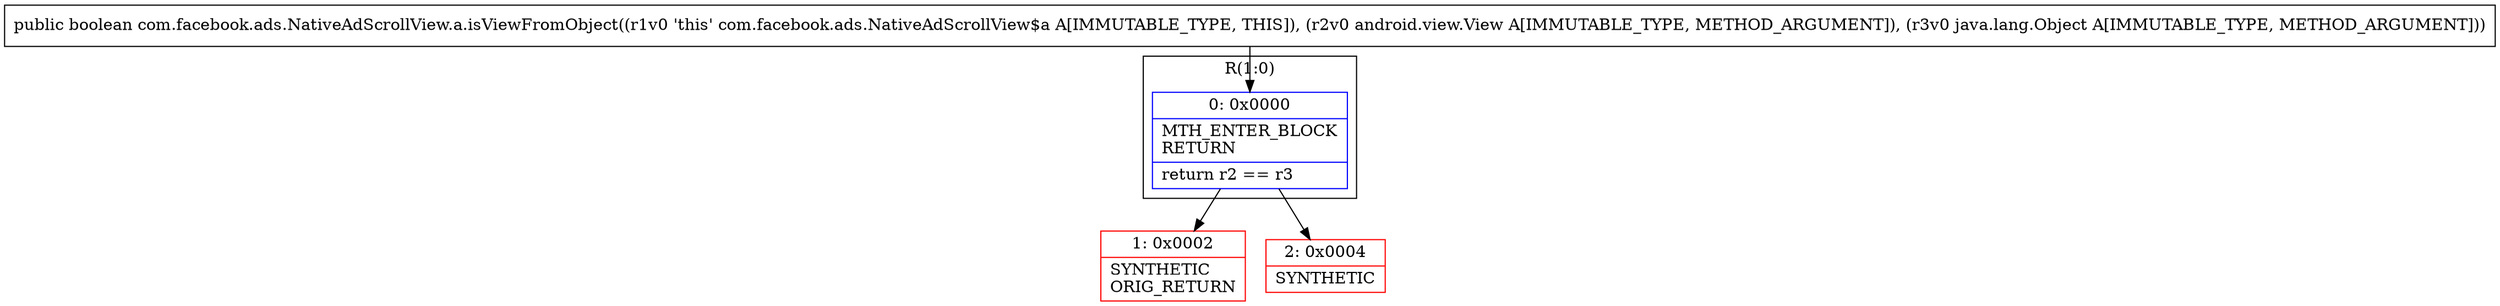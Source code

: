 digraph "CFG forcom.facebook.ads.NativeAdScrollView.a.isViewFromObject(Landroid\/view\/View;Ljava\/lang\/Object;)Z" {
subgraph cluster_Region_1851595775 {
label = "R(1:0)";
node [shape=record,color=blue];
Node_0 [shape=record,label="{0\:\ 0x0000|MTH_ENTER_BLOCK\lRETURN\l|return r2 == r3\l}"];
}
Node_1 [shape=record,color=red,label="{1\:\ 0x0002|SYNTHETIC\lORIG_RETURN\l}"];
Node_2 [shape=record,color=red,label="{2\:\ 0x0004|SYNTHETIC\l}"];
MethodNode[shape=record,label="{public boolean com.facebook.ads.NativeAdScrollView.a.isViewFromObject((r1v0 'this' com.facebook.ads.NativeAdScrollView$a A[IMMUTABLE_TYPE, THIS]), (r2v0 android.view.View A[IMMUTABLE_TYPE, METHOD_ARGUMENT]), (r3v0 java.lang.Object A[IMMUTABLE_TYPE, METHOD_ARGUMENT])) }"];
MethodNode -> Node_0;
Node_0 -> Node_1;
Node_0 -> Node_2;
}

